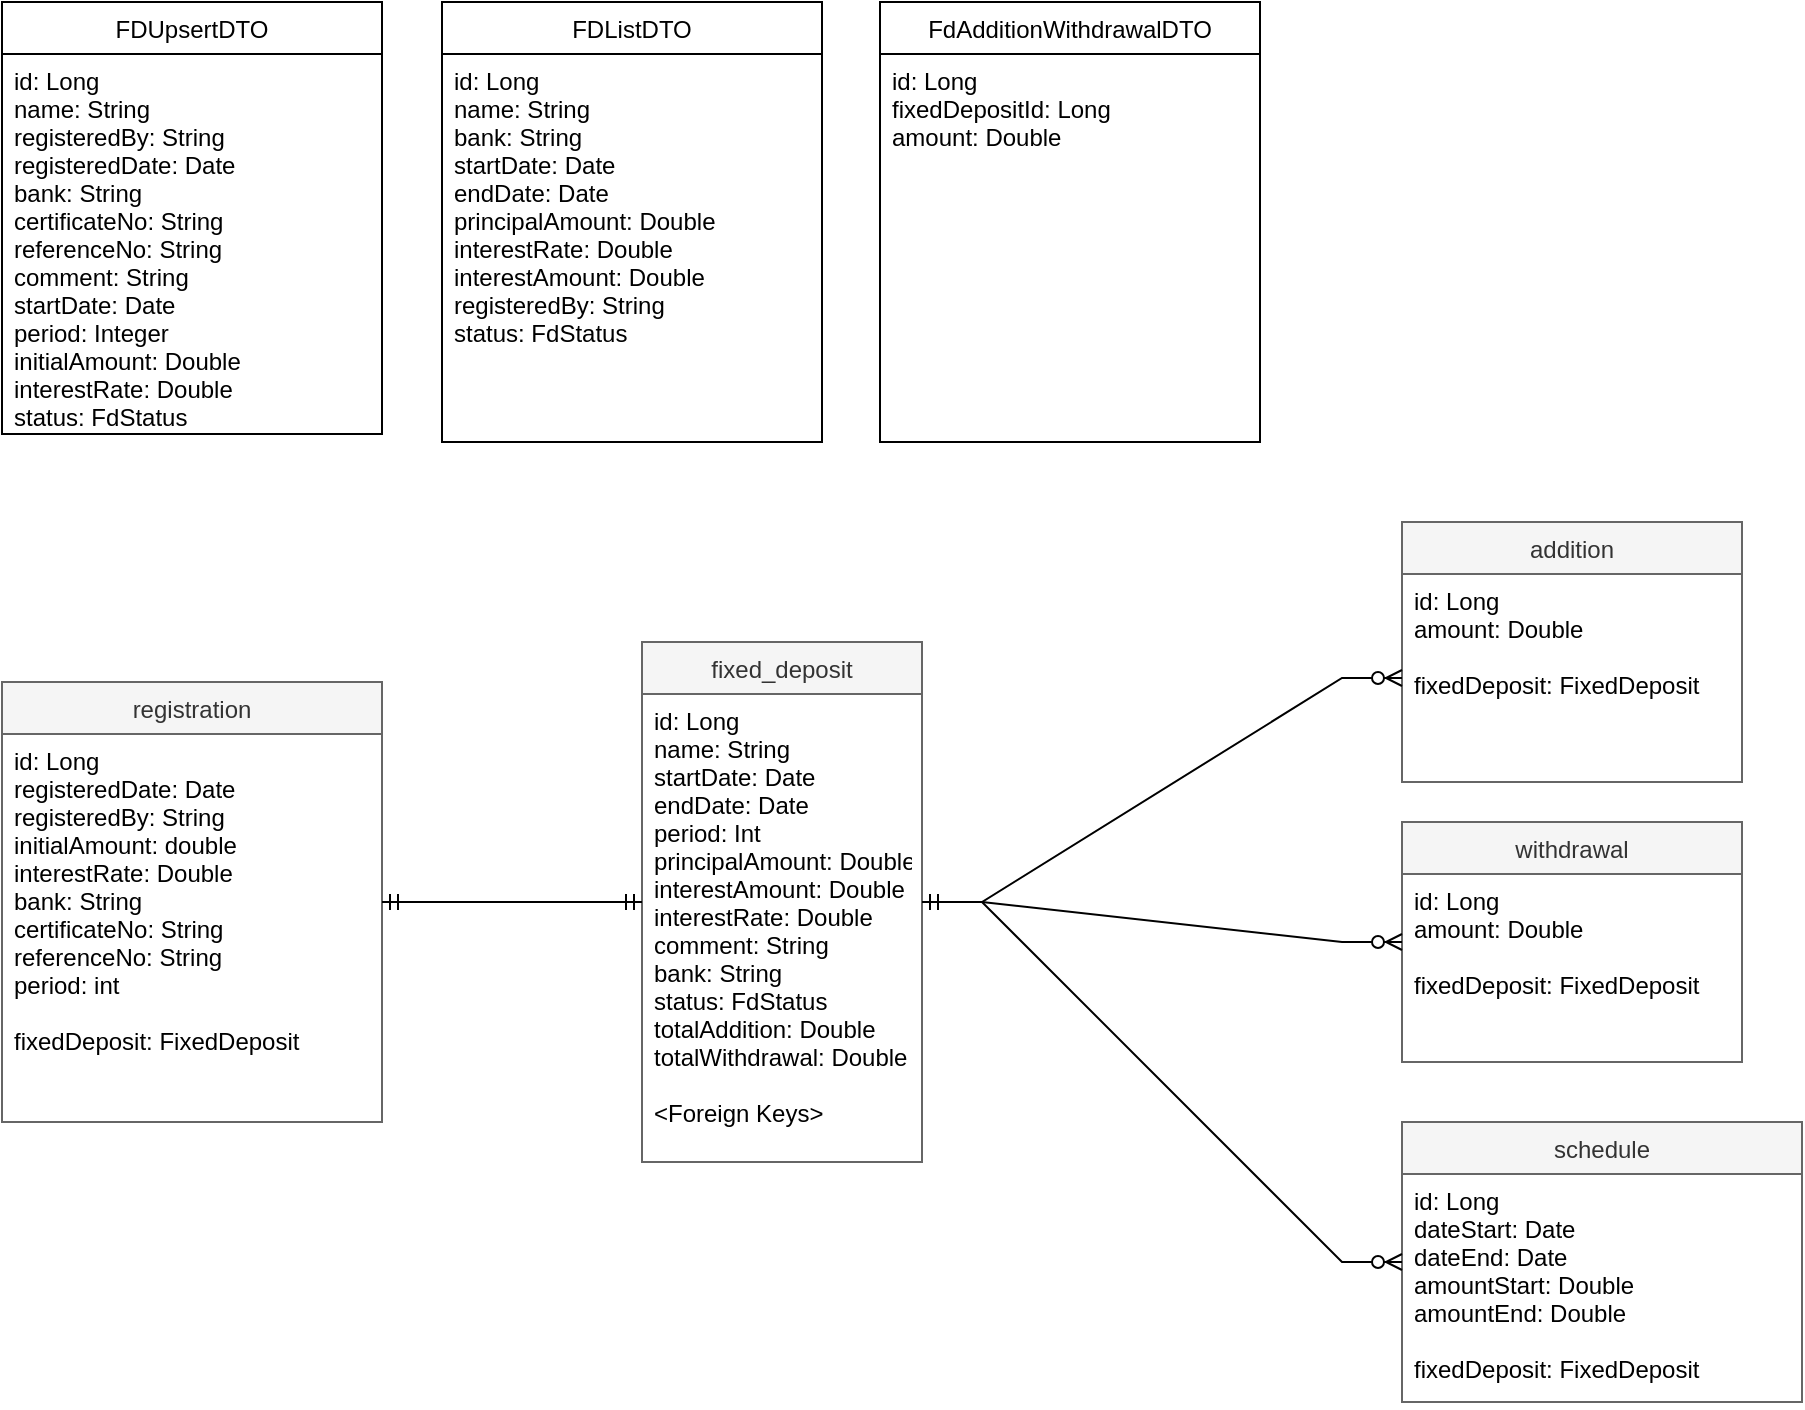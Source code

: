 <mxfile>
    <diagram id="mPpDOSAMnxNj2uNVnUjM" name="Page-1">
        <mxGraphModel dx="1592" dy="1549" grid="1" gridSize="10" guides="1" tooltips="1" connect="1" arrows="1" fold="1" page="1" pageScale="1" pageWidth="827" pageHeight="1169" math="0" shadow="0">
            <root>
                <mxCell id="0"/>
                <mxCell id="1" parent="0"/>
                <mxCell id="t8Pp8utrSWtBbzFyiBZC-5" value="fixed_deposit" style="swimlane;fontStyle=0;childLayout=stackLayout;horizontal=1;startSize=26;fillColor=#f5f5f5;horizontalStack=0;resizeParent=1;resizeParentMax=0;resizeLast=0;collapsible=1;marginBottom=0;fontColor=#333333;strokeColor=#666666;" parent="1" vertex="1">
                    <mxGeometry x="190" y="120" width="140" height="260" as="geometry"/>
                </mxCell>
                <mxCell id="t8Pp8utrSWtBbzFyiBZC-7" value="id: Long&#10;name: String&#10;startDate: Date&#10;endDate: Date&#10;period: Int&#10;principalAmount: Double&#10;interestAmount: Double&#10;interestRate: Double&#10;comment: String&#10;bank: String&#10;status: FdStatus&#10;totalAddition: Double&#10;totalWithdrawal: Double&#10;&#10;&lt;Foreign Keys&gt;" style="text;strokeColor=none;fillColor=none;align=left;verticalAlign=top;spacingLeft=4;spacingRight=4;overflow=hidden;rotatable=0;points=[[0,0.5],[1,0.5]];portConstraint=eastwest;" parent="t8Pp8utrSWtBbzFyiBZC-5" vertex="1">
                    <mxGeometry y="26" width="140" height="234" as="geometry"/>
                </mxCell>
                <mxCell id="t8Pp8utrSWtBbzFyiBZC-9" value="schedule" style="swimlane;fontStyle=0;childLayout=stackLayout;horizontal=1;startSize=26;fillColor=#f5f5f5;horizontalStack=0;resizeParent=1;resizeParentMax=0;resizeLast=0;collapsible=1;marginBottom=0;fontColor=#333333;strokeColor=#666666;" parent="1" vertex="1">
                    <mxGeometry x="570" y="360" width="200" height="140" as="geometry"/>
                </mxCell>
                <mxCell id="t8Pp8utrSWtBbzFyiBZC-10" value="id: Long&#10;dateStart: Date&#10;dateEnd: Date&#10;amountStart: Double&#10;amountEnd: Double&#10;&#10;fixedDeposit: FixedDeposit&#10;" style="text;strokeColor=none;fillColor=none;align=left;verticalAlign=top;spacingLeft=4;spacingRight=4;overflow=hidden;rotatable=0;points=[[0,0.5],[1,0.5]];portConstraint=eastwest;" parent="t8Pp8utrSWtBbzFyiBZC-9" vertex="1">
                    <mxGeometry y="26" width="200" height="114" as="geometry"/>
                </mxCell>
                <mxCell id="t8Pp8utrSWtBbzFyiBZC-12" value="addition" style="swimlane;fontStyle=0;childLayout=stackLayout;horizontal=1;startSize=26;fillColor=#f5f5f5;horizontalStack=0;resizeParent=1;resizeParentMax=0;resizeLast=0;collapsible=1;marginBottom=0;fontColor=#333333;strokeColor=#666666;" parent="1" vertex="1">
                    <mxGeometry x="570" y="60" width="170" height="130" as="geometry"/>
                </mxCell>
                <mxCell id="t8Pp8utrSWtBbzFyiBZC-13" value="id: Long&#10;amount: Double&#10;&#10;fixedDeposit: FixedDeposit" style="text;strokeColor=none;fillColor=none;align=left;verticalAlign=top;spacingLeft=4;spacingRight=4;overflow=hidden;rotatable=0;points=[[0,0.5],[1,0.5]];portConstraint=eastwest;" parent="t8Pp8utrSWtBbzFyiBZC-12" vertex="1">
                    <mxGeometry y="26" width="170" height="104" as="geometry"/>
                </mxCell>
                <mxCell id="t8Pp8utrSWtBbzFyiBZC-15" value="withdrawal" style="swimlane;fontStyle=0;childLayout=stackLayout;horizontal=1;startSize=26;fillColor=#f5f5f5;horizontalStack=0;resizeParent=1;resizeParentMax=0;resizeLast=0;collapsible=1;marginBottom=0;fontColor=#333333;strokeColor=#666666;shadow=0;glass=0;" parent="1" vertex="1">
                    <mxGeometry x="570" y="210" width="170" height="120" as="geometry"/>
                </mxCell>
                <mxCell id="t8Pp8utrSWtBbzFyiBZC-16" value="id: Long&#10;amount: Double&#10;&#10;fixedDeposit: FixedDeposit" style="text;strokeColor=none;fillColor=none;align=left;verticalAlign=top;spacingLeft=4;spacingRight=4;overflow=hidden;rotatable=0;points=[[0,0.5],[1,0.5]];portConstraint=eastwest;" parent="t8Pp8utrSWtBbzFyiBZC-15" vertex="1">
                    <mxGeometry y="26" width="170" height="94" as="geometry"/>
                </mxCell>
                <mxCell id="t8Pp8utrSWtBbzFyiBZC-18" value="registration" style="swimlane;fontStyle=0;childLayout=stackLayout;horizontal=1;startSize=26;fillColor=#f5f5f5;horizontalStack=0;resizeParent=1;resizeParentMax=0;resizeLast=0;collapsible=1;marginBottom=0;fontColor=#333333;strokeColor=#666666;" parent="1" vertex="1">
                    <mxGeometry x="-130" y="140" width="190" height="220" as="geometry"/>
                </mxCell>
                <mxCell id="t8Pp8utrSWtBbzFyiBZC-19" value="id: Long&#10;registeredDate: Date&#10;registeredBy: String&#10;initialAmount: double&#10;interestRate: Double&#10;bank: String&#10;certificateNo: String&#10;referenceNo: String&#10;period: int&#10;&#10;fixedDeposit: FixedDeposit" style="text;strokeColor=none;fillColor=none;align=left;verticalAlign=top;spacingLeft=4;spacingRight=4;overflow=hidden;rotatable=0;points=[[0,0.5],[1,0.5]];portConstraint=eastwest;" parent="t8Pp8utrSWtBbzFyiBZC-18" vertex="1">
                    <mxGeometry y="26" width="190" height="194" as="geometry"/>
                </mxCell>
                <mxCell id="t8Pp8utrSWtBbzFyiBZC-22" value="" style="edgeStyle=entityRelationEdgeStyle;fontSize=12;html=1;endArrow=ERmandOne;startArrow=ERmandOne;rounded=0;" parent="1" source="t8Pp8utrSWtBbzFyiBZC-18" target="t8Pp8utrSWtBbzFyiBZC-5" edge="1">
                    <mxGeometry width="100" height="100" relative="1" as="geometry">
                        <mxPoint x="70" y="310" as="sourcePoint"/>
                        <mxPoint x="170" y="210" as="targetPoint"/>
                    </mxGeometry>
                </mxCell>
                <mxCell id="t8Pp8utrSWtBbzFyiBZC-25" value="" style="edgeStyle=entityRelationEdgeStyle;fontSize=12;html=1;endArrow=ERzeroToMany;startArrow=ERmandOne;rounded=0;" parent="1" source="t8Pp8utrSWtBbzFyiBZC-5" target="t8Pp8utrSWtBbzFyiBZC-9" edge="1">
                    <mxGeometry width="100" height="100" relative="1" as="geometry">
                        <mxPoint x="310" y="258" as="sourcePoint"/>
                        <mxPoint x="430" y="278" as="targetPoint"/>
                    </mxGeometry>
                </mxCell>
                <mxCell id="t8Pp8utrSWtBbzFyiBZC-26" value="" style="edgeStyle=entityRelationEdgeStyle;fontSize=12;html=1;endArrow=ERzeroToMany;startArrow=ERmandOne;rounded=0;" parent="1" source="t8Pp8utrSWtBbzFyiBZC-5" target="t8Pp8utrSWtBbzFyiBZC-15" edge="1">
                    <mxGeometry width="100" height="100" relative="1" as="geometry">
                        <mxPoint x="370" y="90" as="sourcePoint"/>
                        <mxPoint x="490" y="110" as="targetPoint"/>
                    </mxGeometry>
                </mxCell>
                <mxCell id="12" value="FDUpsertDTO" style="swimlane;fontStyle=0;childLayout=stackLayout;horizontal=1;startSize=26;fillColor=none;horizontalStack=0;resizeParent=1;resizeParentMax=0;resizeLast=0;collapsible=1;marginBottom=0;" parent="1" vertex="1">
                    <mxGeometry x="-130" y="-200" width="190" height="216" as="geometry"/>
                </mxCell>
                <mxCell id="13" value="id: Long&#10;name: String&#10;registeredBy: String&#10;registeredDate: Date&#10;bank: String&#10;certificateNo: String&#10;referenceNo: String&#10;comment: String&#10;startDate: Date&#10;period: Integer&#10;initialAmount: Double&#10;interestRate: Double&#10;status: FdStatus" style="text;strokeColor=none;fillColor=none;align=left;verticalAlign=top;spacingLeft=4;spacingRight=4;overflow=hidden;rotatable=0;points=[[0,0.5],[1,0.5]];portConstraint=eastwest;" parent="12" vertex="1">
                    <mxGeometry y="26" width="190" height="190" as="geometry"/>
                </mxCell>
                <mxCell id="14" value="FDListDTO" style="swimlane;fontStyle=0;childLayout=stackLayout;horizontal=1;startSize=26;fillColor=none;horizontalStack=0;resizeParent=1;resizeParentMax=0;resizeLast=0;collapsible=1;marginBottom=0;" parent="1" vertex="1">
                    <mxGeometry x="90" y="-200" width="190" height="220" as="geometry"/>
                </mxCell>
                <mxCell id="15" value="id: Long&#10;name: String&#10;bank: String&#10;startDate: Date&#10;endDate: Date&#10;principalAmount: Double&#10;interestRate: Double&#10;interestAmount: Double&#10;registeredBy: String&#10;status: FdStatus" style="text;strokeColor=none;fillColor=none;align=left;verticalAlign=top;spacingLeft=4;spacingRight=4;overflow=hidden;rotatable=0;points=[[0,0.5],[1,0.5]];portConstraint=eastwest;" parent="14" vertex="1">
                    <mxGeometry y="26" width="190" height="194" as="geometry"/>
                </mxCell>
                <mxCell id="16" value="" style="edgeStyle=entityRelationEdgeStyle;fontSize=12;html=1;endArrow=ERzeroToMany;startArrow=ERmandOne;rounded=0;" parent="1" source="t8Pp8utrSWtBbzFyiBZC-5" target="t8Pp8utrSWtBbzFyiBZC-13" edge="1">
                    <mxGeometry width="100" height="100" relative="1" as="geometry">
                        <mxPoint x="340" y="260" as="sourcePoint"/>
                        <mxPoint x="580" y="280" as="targetPoint"/>
                    </mxGeometry>
                </mxCell>
                <mxCell id="17" value="FdAdditionWithdrawalDTO" style="swimlane;fontStyle=0;childLayout=stackLayout;horizontal=1;startSize=26;fillColor=none;horizontalStack=0;resizeParent=1;resizeParentMax=0;resizeLast=0;collapsible=1;marginBottom=0;" parent="1" vertex="1">
                    <mxGeometry x="309" y="-200" width="190" height="220" as="geometry"/>
                </mxCell>
                <mxCell id="18" value="id: Long&#10;fixedDepositId: Long&#10;amount: Double" style="text;strokeColor=none;fillColor=none;align=left;verticalAlign=top;spacingLeft=4;spacingRight=4;overflow=hidden;rotatable=0;points=[[0,0.5],[1,0.5]];portConstraint=eastwest;" parent="17" vertex="1">
                    <mxGeometry y="26" width="190" height="194" as="geometry"/>
                </mxCell>
            </root>
        </mxGraphModel>
    </diagram>
</mxfile>